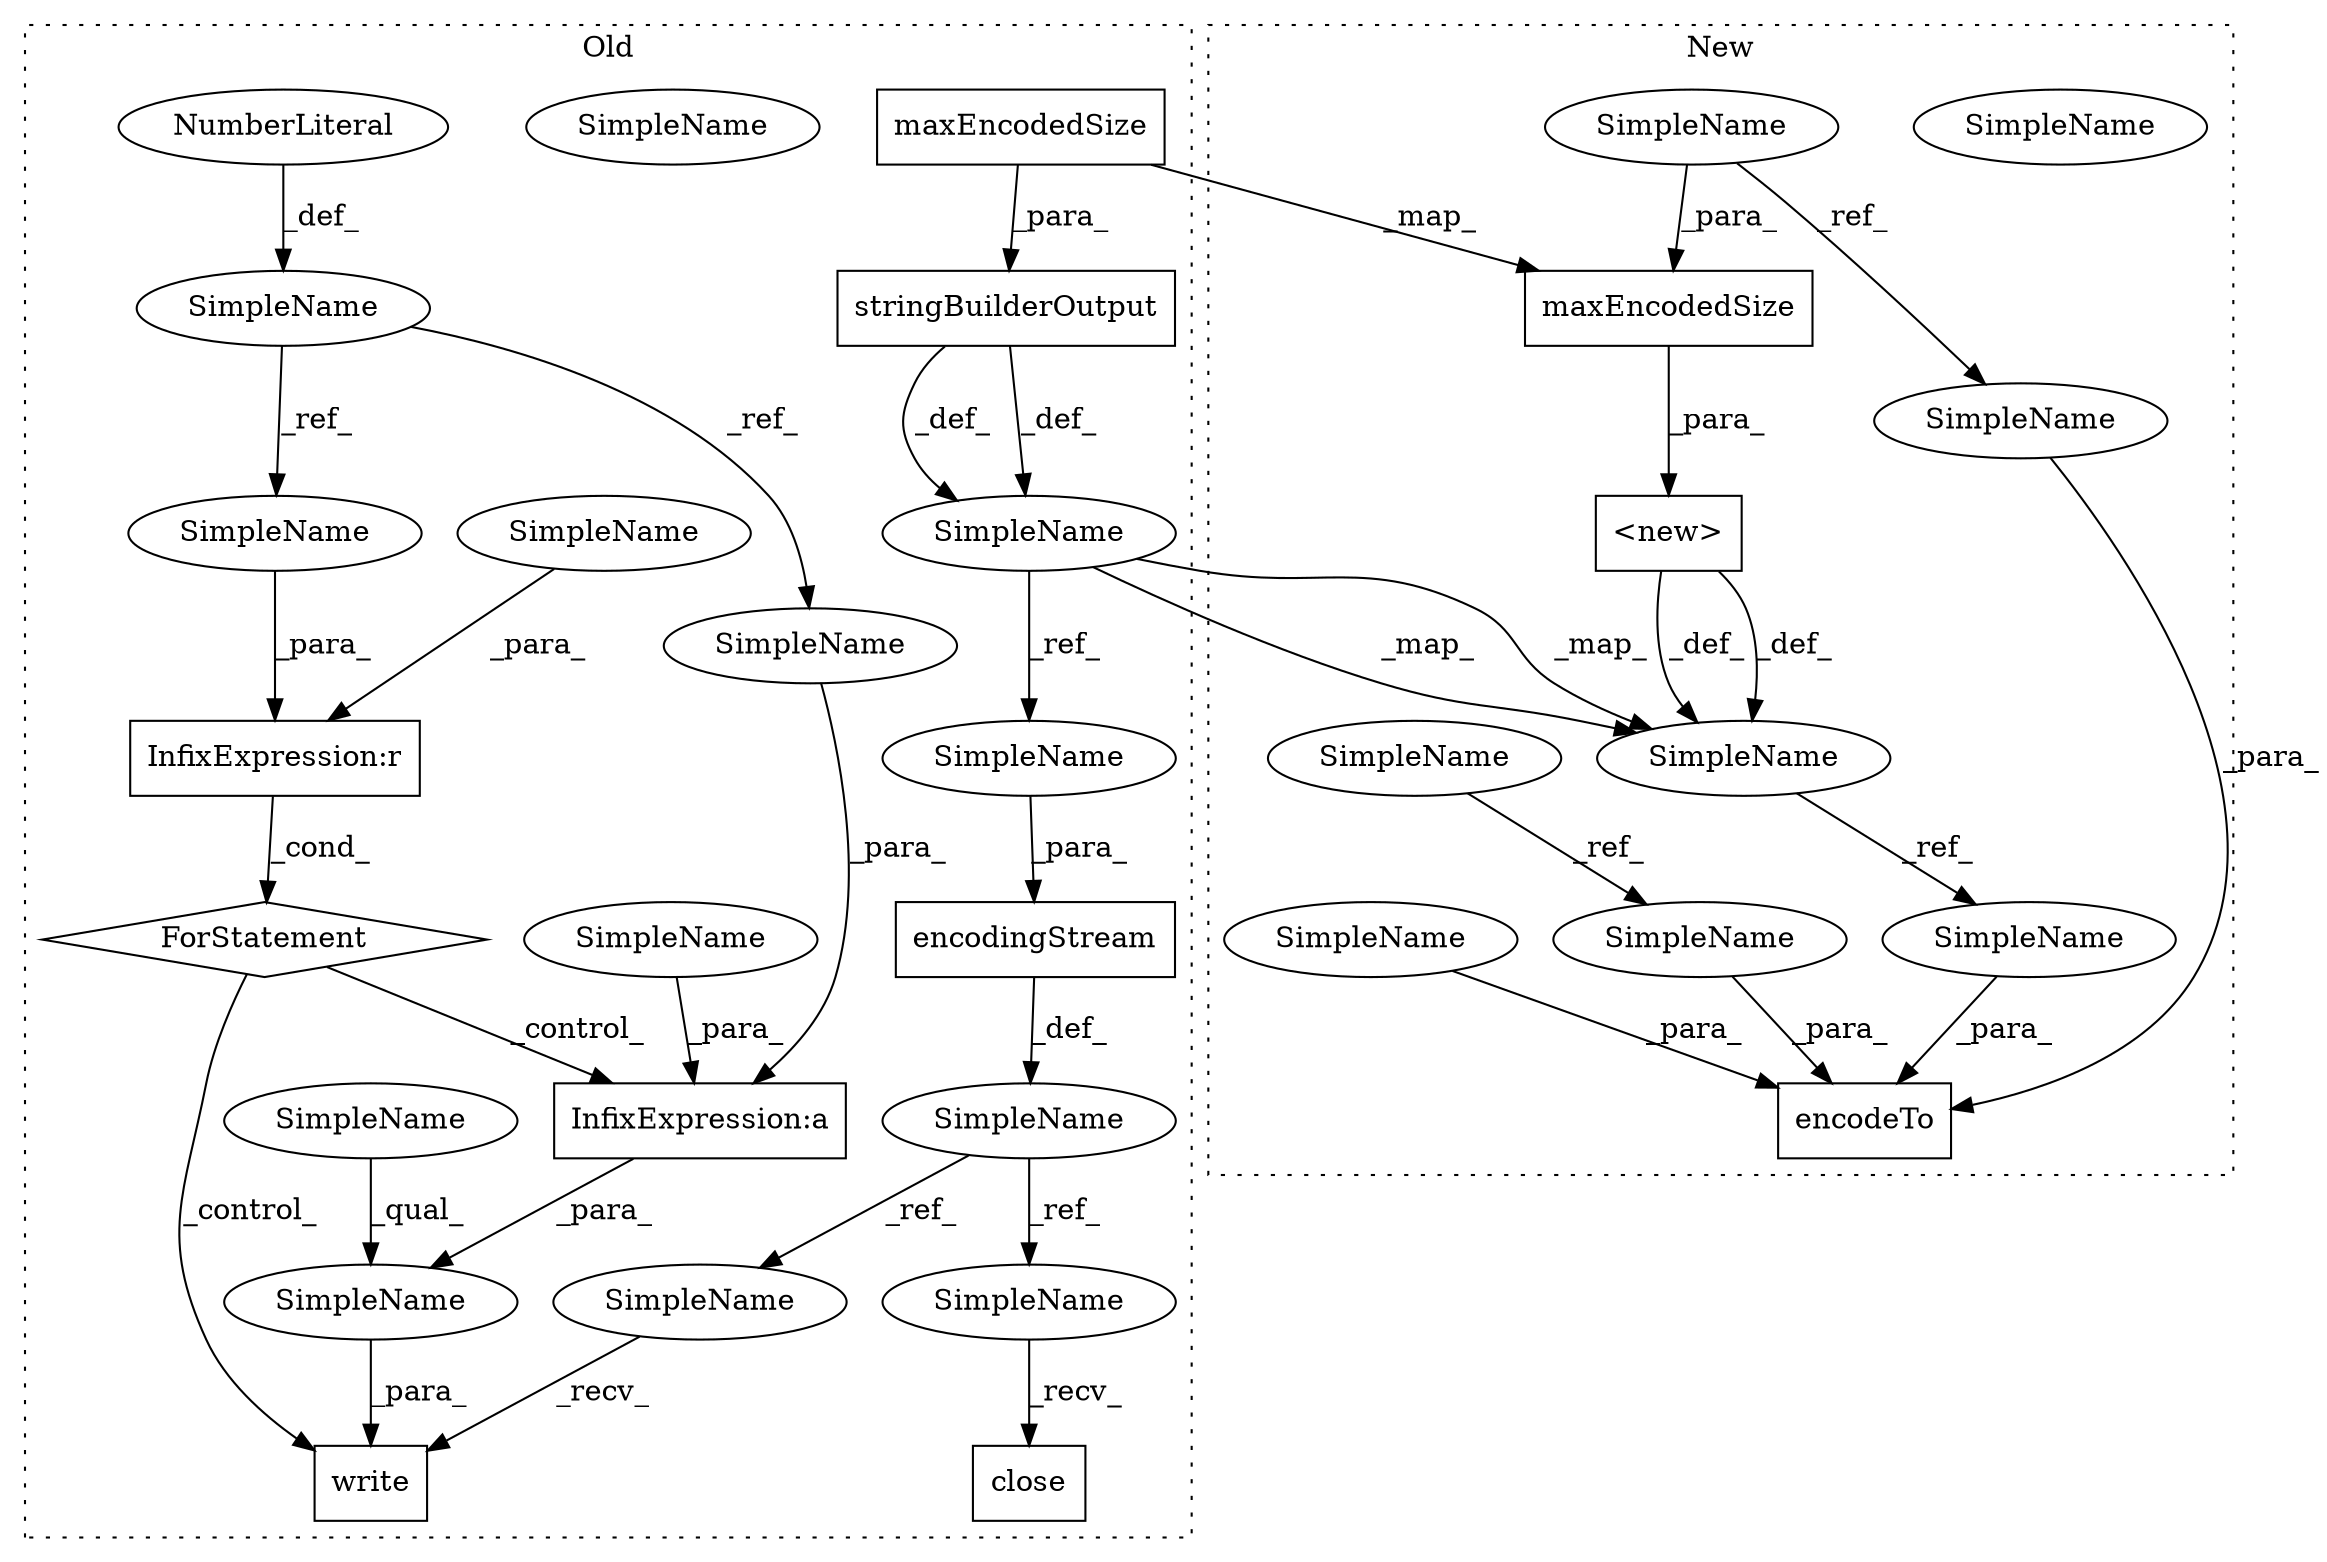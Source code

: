digraph G {
subgraph cluster0 {
1 [label="maxEncodedSize" a="32" s="5343,5361" l="15,1" shape="box"];
3 [label="SimpleName" a="42" s="5314" l="6" shape="ellipse"];
6 [label="SimpleName" a="42" s="5314" l="6" shape="ellipse"];
8 [label="SimpleName" a="42" s="5380" l="10" shape="ellipse"];
9 [label="close" a="32" s="5532" l="7" shape="box"];
10 [label="InfixExpression:r" a="27" s="5450" l="3" shape="box"];
11 [label="write" a="32" s="5484,5504" l="6,1" shape="box"];
12 [label="InfixExpression:a" a="27" s="5499" l="3" shape="box"];
14 [label="ForStatement" a="24" s="5433,5461" l="5,2" shape="diamond"];
15 [label="SimpleName" a="42" s="5490,5503" l="6,1" shape="ellipse"];
16 [label="SimpleName" a="42" s="5442" l="1" shape="ellipse"];
17 [label="NumberLiteral" a="34" s="5446" l="1" shape="ellipse"];
19 [label="encodingStream" a="32" s="5393,5414" l="15,1" shape="box"];
20 [label="stringBuilderOutput" a="32" s="5323,5362" l="20,1" shape="box"];
22 [label="SimpleName" a="42" s="5502" l="1" shape="ellipse"];
23 [label="SimpleName" a="42" s="5449" l="1" shape="ellipse"];
25 [label="SimpleName" a="42" s="5490" l="5" shape="ellipse"];
29 [label="SimpleName" a="42" s="5408" l="6" shape="ellipse"];
30 [label="SimpleName" a="42" s="5453" l="3" shape="ellipse"];
31 [label="SimpleName" a="42" s="5473" l="10" shape="ellipse"];
32 [label="SimpleName" a="42" s="5521" l="10" shape="ellipse"];
33 [label="SimpleName" a="42" s="5496" l="3" shape="ellipse"];
label = "Old";
style="dotted";
}
subgraph cluster1 {
2 [label="maxEncodedSize" a="32" s="5169,5187" l="15,1" shape="box"];
4 [label="SimpleName" a="42" s="5142" l="6" shape="ellipse"];
5 [label="SimpleName" a="42" s="5142" l="6" shape="ellipse"];
7 [label="SimpleName" a="42" s="5036" l="3" shape="ellipse"];
13 [label="SimpleName" a="42" s="5027" l="3" shape="ellipse"];
18 [label="<new>" a="14" s="5151,5188" l="18,1" shape="box"];
21 [label="encodeTo" a="32" s="5207,5239" l="9,1" shape="box"];
24 [label="SimpleName" a="42" s="5216" l="6" shape="ellipse"];
26 [label="SimpleName" a="42" s="5224" l="5" shape="ellipse"];
27 [label="SimpleName" a="42" s="5236" l="3" shape="ellipse"];
28 [label="SimpleName" a="42" s="5231" l="3" shape="ellipse"];
label = "New";
style="dotted";
}
1 -> 2 [label="_map_"];
1 -> 20 [label="_para_"];
2 -> 18 [label="_para_"];
5 -> 24 [label="_ref_"];
6 -> 5 [label="_map_"];
6 -> 29 [label="_ref_"];
6 -> 5 [label="_map_"];
7 -> 2 [label="_para_"];
7 -> 27 [label="_ref_"];
8 -> 31 [label="_ref_"];
8 -> 32 [label="_ref_"];
10 -> 14 [label="_cond_"];
12 -> 15 [label="_para_"];
13 -> 28 [label="_ref_"];
14 -> 11 [label="_control_"];
14 -> 12 [label="_control_"];
15 -> 11 [label="_para_"];
16 -> 23 [label="_ref_"];
16 -> 22 [label="_ref_"];
17 -> 16 [label="_def_"];
18 -> 5 [label="_def_"];
18 -> 5 [label="_def_"];
19 -> 8 [label="_def_"];
20 -> 6 [label="_def_"];
20 -> 6 [label="_def_"];
22 -> 12 [label="_para_"];
23 -> 10 [label="_para_"];
24 -> 21 [label="_para_"];
25 -> 15 [label="_qual_"];
26 -> 21 [label="_para_"];
27 -> 21 [label="_para_"];
28 -> 21 [label="_para_"];
29 -> 19 [label="_para_"];
30 -> 10 [label="_para_"];
31 -> 11 [label="_recv_"];
32 -> 9 [label="_recv_"];
33 -> 12 [label="_para_"];
}